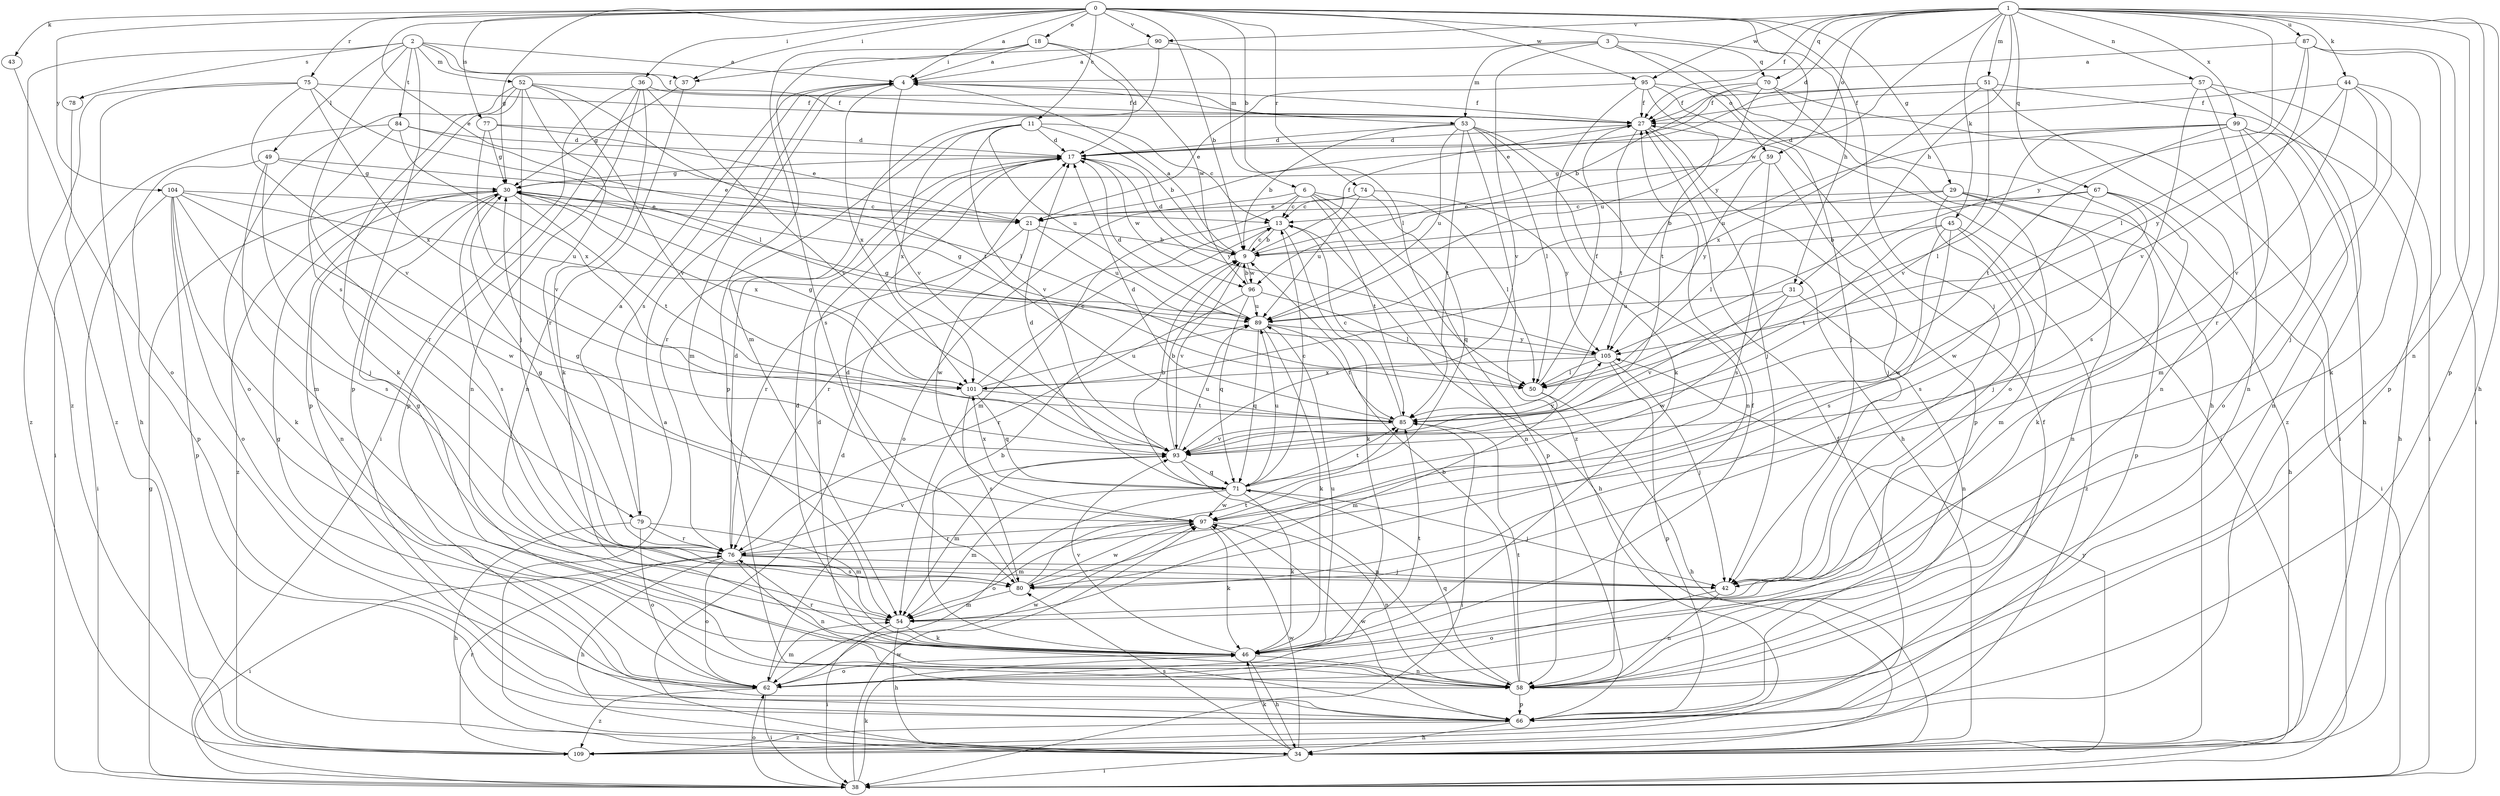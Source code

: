 strict digraph  {
0;
1;
2;
3;
4;
6;
9;
11;
13;
17;
18;
21;
27;
29;
30;
31;
34;
36;
37;
38;
42;
43;
44;
45;
46;
49;
50;
51;
52;
53;
54;
57;
58;
59;
62;
66;
67;
70;
71;
74;
75;
76;
77;
78;
79;
80;
84;
85;
87;
89;
90;
93;
95;
96;
97;
99;
101;
104;
105;
109;
0 -> 4  [label=a];
0 -> 6  [label=b];
0 -> 9  [label=b];
0 -> 11  [label=c];
0 -> 18  [label=e];
0 -> 21  [label=e];
0 -> 29  [label=g];
0 -> 30  [label=g];
0 -> 31  [label=h];
0 -> 36  [label=i];
0 -> 37  [label=i];
0 -> 42  [label=j];
0 -> 43  [label=k];
0 -> 74  [label=r];
0 -> 75  [label=r];
0 -> 77  [label=s];
0 -> 90  [label=v];
0 -> 95  [label=w];
0 -> 104  [label=y];
0 -> 105  [label=y];
1 -> 17  [label=d];
1 -> 27  [label=f];
1 -> 31  [label=h];
1 -> 34  [label=h];
1 -> 44  [label=k];
1 -> 45  [label=k];
1 -> 51  [label=m];
1 -> 57  [label=n];
1 -> 58  [label=n];
1 -> 59  [label=o];
1 -> 66  [label=p];
1 -> 67  [label=q];
1 -> 70  [label=q];
1 -> 87  [label=u];
1 -> 90  [label=v];
1 -> 95  [label=w];
1 -> 96  [label=w];
1 -> 99  [label=x];
1 -> 105  [label=y];
2 -> 4  [label=a];
2 -> 27  [label=f];
2 -> 37  [label=i];
2 -> 49  [label=l];
2 -> 52  [label=m];
2 -> 66  [label=p];
2 -> 78  [label=s];
2 -> 79  [label=s];
2 -> 84  [label=t];
2 -> 109  [label=z];
3 -> 34  [label=h];
3 -> 37  [label=i];
3 -> 53  [label=m];
3 -> 59  [label=o];
3 -> 70  [label=q];
3 -> 93  [label=v];
4 -> 27  [label=f];
4 -> 53  [label=m];
4 -> 54  [label=m];
4 -> 79  [label=s];
4 -> 93  [label=v];
4 -> 101  [label=x];
6 -> 13  [label=c];
6 -> 50  [label=l];
6 -> 54  [label=m];
6 -> 58  [label=n];
6 -> 62  [label=o];
6 -> 66  [label=p];
6 -> 85  [label=t];
9 -> 4  [label=a];
9 -> 13  [label=c];
9 -> 17  [label=d];
9 -> 27  [label=f];
9 -> 93  [label=v];
9 -> 96  [label=w];
11 -> 9  [label=b];
11 -> 13  [label=c];
11 -> 17  [label=d];
11 -> 76  [label=r];
11 -> 89  [label=u];
11 -> 93  [label=v];
11 -> 101  [label=x];
13 -> 9  [label=b];
13 -> 34  [label=h];
13 -> 46  [label=k];
13 -> 76  [label=r];
17 -> 30  [label=g];
17 -> 96  [label=w];
17 -> 105  [label=y];
18 -> 4  [label=a];
18 -> 17  [label=d];
18 -> 66  [label=p];
18 -> 80  [label=s];
18 -> 96  [label=w];
21 -> 9  [label=b];
21 -> 76  [label=r];
21 -> 89  [label=u];
21 -> 97  [label=w];
27 -> 17  [label=d];
27 -> 42  [label=j];
27 -> 66  [label=p];
27 -> 85  [label=t];
29 -> 9  [label=b];
29 -> 21  [label=e];
29 -> 34  [label=h];
29 -> 42  [label=j];
29 -> 58  [label=n];
29 -> 66  [label=p];
30 -> 13  [label=c];
30 -> 58  [label=n];
30 -> 80  [label=s];
30 -> 85  [label=t];
30 -> 101  [label=x];
30 -> 109  [label=z];
31 -> 58  [label=n];
31 -> 89  [label=u];
31 -> 93  [label=v];
31 -> 97  [label=w];
34 -> 4  [label=a];
34 -> 17  [label=d];
34 -> 38  [label=i];
34 -> 46  [label=k];
34 -> 80  [label=s];
34 -> 97  [label=w];
34 -> 105  [label=y];
36 -> 27  [label=f];
36 -> 38  [label=i];
36 -> 46  [label=k];
36 -> 58  [label=n];
36 -> 66  [label=p];
36 -> 93  [label=v];
37 -> 30  [label=g];
37 -> 58  [label=n];
38 -> 30  [label=g];
38 -> 46  [label=k];
38 -> 62  [label=o];
38 -> 97  [label=w];
42 -> 58  [label=n];
42 -> 62  [label=o];
43 -> 62  [label=o];
44 -> 27  [label=f];
44 -> 42  [label=j];
44 -> 46  [label=k];
44 -> 76  [label=r];
44 -> 93  [label=v];
44 -> 105  [label=y];
45 -> 9  [label=b];
45 -> 54  [label=m];
45 -> 80  [label=s];
45 -> 85  [label=t];
45 -> 97  [label=w];
45 -> 109  [label=z];
46 -> 9  [label=b];
46 -> 17  [label=d];
46 -> 34  [label=h];
46 -> 58  [label=n];
46 -> 62  [label=o];
46 -> 76  [label=r];
46 -> 85  [label=t];
46 -> 89  [label=u];
46 -> 93  [label=v];
49 -> 21  [label=e];
49 -> 30  [label=g];
49 -> 42  [label=j];
49 -> 54  [label=m];
49 -> 66  [label=p];
50 -> 27  [label=f];
50 -> 34  [label=h];
50 -> 54  [label=m];
51 -> 21  [label=e];
51 -> 27  [label=f];
51 -> 34  [label=h];
51 -> 58  [label=n];
51 -> 93  [label=v];
51 -> 101  [label=x];
52 -> 27  [label=f];
52 -> 42  [label=j];
52 -> 46  [label=k];
52 -> 62  [label=o];
52 -> 66  [label=p];
52 -> 76  [label=r];
52 -> 85  [label=t];
52 -> 93  [label=v];
53 -> 9  [label=b];
53 -> 17  [label=d];
53 -> 34  [label=h];
53 -> 50  [label=l];
53 -> 58  [label=n];
53 -> 85  [label=t];
53 -> 89  [label=u];
53 -> 109  [label=z];
54 -> 30  [label=g];
54 -> 34  [label=h];
54 -> 38  [label=i];
54 -> 46  [label=k];
57 -> 27  [label=f];
57 -> 38  [label=i];
57 -> 58  [label=n];
57 -> 80  [label=s];
57 -> 109  [label=z];
58 -> 9  [label=b];
58 -> 17  [label=d];
58 -> 66  [label=p];
58 -> 71  [label=q];
58 -> 85  [label=t];
59 -> 30  [label=g];
59 -> 42  [label=j];
59 -> 80  [label=s];
59 -> 105  [label=y];
62 -> 27  [label=f];
62 -> 30  [label=g];
62 -> 38  [label=i];
62 -> 54  [label=m];
62 -> 97  [label=w];
62 -> 109  [label=z];
66 -> 27  [label=f];
66 -> 34  [label=h];
66 -> 97  [label=w];
66 -> 109  [label=z];
67 -> 13  [label=c];
67 -> 38  [label=i];
67 -> 46  [label=k];
67 -> 50  [label=l];
67 -> 80  [label=s];
67 -> 97  [label=w];
70 -> 9  [label=b];
70 -> 27  [label=f];
70 -> 38  [label=i];
70 -> 62  [label=o];
70 -> 89  [label=u];
71 -> 9  [label=b];
71 -> 13  [label=c];
71 -> 17  [label=d];
71 -> 42  [label=j];
71 -> 46  [label=k];
71 -> 54  [label=m];
71 -> 62  [label=o];
71 -> 85  [label=t];
71 -> 89  [label=u];
71 -> 97  [label=w];
71 -> 101  [label=x];
74 -> 13  [label=c];
74 -> 21  [label=e];
74 -> 71  [label=q];
74 -> 89  [label=u];
74 -> 105  [label=y];
75 -> 27  [label=f];
75 -> 34  [label=h];
75 -> 50  [label=l];
75 -> 93  [label=v];
75 -> 101  [label=x];
75 -> 109  [label=z];
76 -> 17  [label=d];
76 -> 30  [label=g];
76 -> 34  [label=h];
76 -> 38  [label=i];
76 -> 42  [label=j];
76 -> 58  [label=n];
76 -> 62  [label=o];
76 -> 80  [label=s];
76 -> 93  [label=v];
77 -> 17  [label=d];
77 -> 21  [label=e];
77 -> 30  [label=g];
77 -> 93  [label=v];
78 -> 109  [label=z];
79 -> 4  [label=a];
79 -> 34  [label=h];
79 -> 54  [label=m];
79 -> 62  [label=o];
79 -> 76  [label=r];
80 -> 17  [label=d];
80 -> 54  [label=m];
80 -> 85  [label=t];
80 -> 97  [label=w];
84 -> 17  [label=d];
84 -> 38  [label=i];
84 -> 50  [label=l];
84 -> 76  [label=r];
84 -> 101  [label=x];
85 -> 13  [label=c];
85 -> 17  [label=d];
85 -> 38  [label=i];
85 -> 93  [label=v];
87 -> 4  [label=a];
87 -> 38  [label=i];
87 -> 50  [label=l];
87 -> 66  [label=p];
87 -> 93  [label=v];
89 -> 17  [label=d];
89 -> 30  [label=g];
89 -> 46  [label=k];
89 -> 71  [label=q];
89 -> 85  [label=t];
89 -> 105  [label=y];
90 -> 4  [label=a];
90 -> 50  [label=l];
90 -> 54  [label=m];
93 -> 9  [label=b];
93 -> 54  [label=m];
93 -> 58  [label=n];
93 -> 71  [label=q];
93 -> 89  [label=u];
93 -> 105  [label=y];
95 -> 21  [label=e];
95 -> 27  [label=f];
95 -> 38  [label=i];
95 -> 42  [label=j];
95 -> 46  [label=k];
95 -> 85  [label=t];
96 -> 9  [label=b];
96 -> 50  [label=l];
96 -> 71  [label=q];
96 -> 76  [label=r];
96 -> 89  [label=u];
97 -> 30  [label=g];
97 -> 46  [label=k];
97 -> 54  [label=m];
97 -> 58  [label=n];
97 -> 76  [label=r];
99 -> 17  [label=d];
99 -> 34  [label=h];
99 -> 50  [label=l];
99 -> 54  [label=m];
99 -> 58  [label=n];
99 -> 62  [label=o];
99 -> 85  [label=t];
99 -> 89  [label=u];
101 -> 13  [label=c];
101 -> 30  [label=g];
101 -> 71  [label=q];
101 -> 80  [label=s];
101 -> 85  [label=t];
101 -> 89  [label=u];
104 -> 21  [label=e];
104 -> 38  [label=i];
104 -> 46  [label=k];
104 -> 62  [label=o];
104 -> 66  [label=p];
104 -> 80  [label=s];
104 -> 89  [label=u];
104 -> 97  [label=w];
105 -> 30  [label=g];
105 -> 42  [label=j];
105 -> 50  [label=l];
105 -> 66  [label=p];
105 -> 101  [label=x];
109 -> 27  [label=f];
109 -> 76  [label=r];
}
